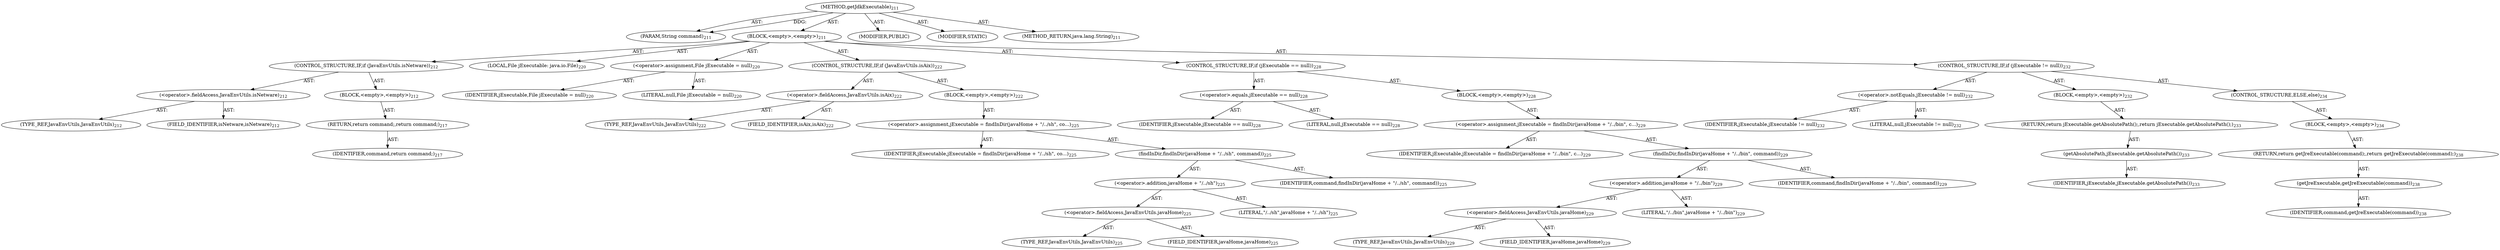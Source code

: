 digraph "getJdkExecutable" {  
"111669149699" [label = <(METHOD,getJdkExecutable)<SUB>211</SUB>> ]
"115964116994" [label = <(PARAM,String command)<SUB>211</SUB>> ]
"25769803784" [label = <(BLOCK,&lt;empty&gt;,&lt;empty&gt;)<SUB>211</SUB>> ]
"47244640261" [label = <(CONTROL_STRUCTURE,IF,if (JavaEnvUtils.isNetware))<SUB>212</SUB>> ]
"30064771090" [label = <(&lt;operator&gt;.fieldAccess,JavaEnvUtils.isNetware)<SUB>212</SUB>> ]
"180388626438" [label = <(TYPE_REF,JavaEnvUtils,JavaEnvUtils)<SUB>212</SUB>> ]
"55834574854" [label = <(FIELD_IDENTIFIER,isNetware,isNetware)<SUB>212</SUB>> ]
"25769803785" [label = <(BLOCK,&lt;empty&gt;,&lt;empty&gt;)<SUB>212</SUB>> ]
"146028888069" [label = <(RETURN,return command;,return command;)<SUB>217</SUB>> ]
"68719476747" [label = <(IDENTIFIER,command,return command;)<SUB>217</SUB>> ]
"94489280513" [label = <(LOCAL,File jExecutable: java.io.File)<SUB>220</SUB>> ]
"30064771091" [label = <(&lt;operator&gt;.assignment,File jExecutable = null)<SUB>220</SUB>> ]
"68719476748" [label = <(IDENTIFIER,jExecutable,File jExecutable = null)<SUB>220</SUB>> ]
"90194313221" [label = <(LITERAL,null,File jExecutable = null)<SUB>220</SUB>> ]
"47244640262" [label = <(CONTROL_STRUCTURE,IF,if (JavaEnvUtils.isAix))<SUB>222</SUB>> ]
"30064771092" [label = <(&lt;operator&gt;.fieldAccess,JavaEnvUtils.isAix)<SUB>222</SUB>> ]
"180388626439" [label = <(TYPE_REF,JavaEnvUtils,JavaEnvUtils)<SUB>222</SUB>> ]
"55834574855" [label = <(FIELD_IDENTIFIER,isAix,isAix)<SUB>222</SUB>> ]
"25769803786" [label = <(BLOCK,&lt;empty&gt;,&lt;empty&gt;)<SUB>222</SUB>> ]
"30064771093" [label = <(&lt;operator&gt;.assignment,jExecutable = findInDir(javaHome + &quot;/../sh&quot;, co...)<SUB>225</SUB>> ]
"68719476749" [label = <(IDENTIFIER,jExecutable,jExecutable = findInDir(javaHome + &quot;/../sh&quot;, co...)<SUB>225</SUB>> ]
"30064771094" [label = <(findInDir,findInDir(javaHome + &quot;/../sh&quot;, command))<SUB>225</SUB>> ]
"30064771095" [label = <(&lt;operator&gt;.addition,javaHome + &quot;/../sh&quot;)<SUB>225</SUB>> ]
"30064771096" [label = <(&lt;operator&gt;.fieldAccess,JavaEnvUtils.javaHome)<SUB>225</SUB>> ]
"180388626440" [label = <(TYPE_REF,JavaEnvUtils,JavaEnvUtils)<SUB>225</SUB>> ]
"55834574856" [label = <(FIELD_IDENTIFIER,javaHome,javaHome)<SUB>225</SUB>> ]
"90194313222" [label = <(LITERAL,&quot;/../sh&quot;,javaHome + &quot;/../sh&quot;)<SUB>225</SUB>> ]
"68719476750" [label = <(IDENTIFIER,command,findInDir(javaHome + &quot;/../sh&quot;, command))<SUB>225</SUB>> ]
"47244640263" [label = <(CONTROL_STRUCTURE,IF,if (jExecutable == null))<SUB>228</SUB>> ]
"30064771097" [label = <(&lt;operator&gt;.equals,jExecutable == null)<SUB>228</SUB>> ]
"68719476751" [label = <(IDENTIFIER,jExecutable,jExecutable == null)<SUB>228</SUB>> ]
"90194313223" [label = <(LITERAL,null,jExecutable == null)<SUB>228</SUB>> ]
"25769803787" [label = <(BLOCK,&lt;empty&gt;,&lt;empty&gt;)<SUB>228</SUB>> ]
"30064771098" [label = <(&lt;operator&gt;.assignment,jExecutable = findInDir(javaHome + &quot;/../bin&quot;, c...)<SUB>229</SUB>> ]
"68719476752" [label = <(IDENTIFIER,jExecutable,jExecutable = findInDir(javaHome + &quot;/../bin&quot;, c...)<SUB>229</SUB>> ]
"30064771099" [label = <(findInDir,findInDir(javaHome + &quot;/../bin&quot;, command))<SUB>229</SUB>> ]
"30064771100" [label = <(&lt;operator&gt;.addition,javaHome + &quot;/../bin&quot;)<SUB>229</SUB>> ]
"30064771101" [label = <(&lt;operator&gt;.fieldAccess,JavaEnvUtils.javaHome)<SUB>229</SUB>> ]
"180388626441" [label = <(TYPE_REF,JavaEnvUtils,JavaEnvUtils)<SUB>229</SUB>> ]
"55834574857" [label = <(FIELD_IDENTIFIER,javaHome,javaHome)<SUB>229</SUB>> ]
"90194313224" [label = <(LITERAL,&quot;/../bin&quot;,javaHome + &quot;/../bin&quot;)<SUB>229</SUB>> ]
"68719476753" [label = <(IDENTIFIER,command,findInDir(javaHome + &quot;/../bin&quot;, command))<SUB>229</SUB>> ]
"47244640264" [label = <(CONTROL_STRUCTURE,IF,if (jExecutable != null))<SUB>232</SUB>> ]
"30064771102" [label = <(&lt;operator&gt;.notEquals,jExecutable != null)<SUB>232</SUB>> ]
"68719476754" [label = <(IDENTIFIER,jExecutable,jExecutable != null)<SUB>232</SUB>> ]
"90194313225" [label = <(LITERAL,null,jExecutable != null)<SUB>232</SUB>> ]
"25769803788" [label = <(BLOCK,&lt;empty&gt;,&lt;empty&gt;)<SUB>232</SUB>> ]
"146028888070" [label = <(RETURN,return jExecutable.getAbsolutePath();,return jExecutable.getAbsolutePath();)<SUB>233</SUB>> ]
"30064771103" [label = <(getAbsolutePath,jExecutable.getAbsolutePath())<SUB>233</SUB>> ]
"68719476755" [label = <(IDENTIFIER,jExecutable,jExecutable.getAbsolutePath())<SUB>233</SUB>> ]
"47244640265" [label = <(CONTROL_STRUCTURE,ELSE,else)<SUB>234</SUB>> ]
"25769803789" [label = <(BLOCK,&lt;empty&gt;,&lt;empty&gt;)<SUB>234</SUB>> ]
"146028888071" [label = <(RETURN,return getJreExecutable(command);,return getJreExecutable(command);)<SUB>238</SUB>> ]
"30064771104" [label = <(getJreExecutable,getJreExecutable(command))<SUB>238</SUB>> ]
"68719476756" [label = <(IDENTIFIER,command,getJreExecutable(command))<SUB>238</SUB>> ]
"133143986208" [label = <(MODIFIER,PUBLIC)> ]
"133143986209" [label = <(MODIFIER,STATIC)> ]
"128849018883" [label = <(METHOD_RETURN,java.lang.String)<SUB>211</SUB>> ]
  "111669149699" -> "115964116994"  [ label = "AST: "] 
  "111669149699" -> "25769803784"  [ label = "AST: "] 
  "111669149699" -> "133143986208"  [ label = "AST: "] 
  "111669149699" -> "133143986209"  [ label = "AST: "] 
  "111669149699" -> "128849018883"  [ label = "AST: "] 
  "25769803784" -> "47244640261"  [ label = "AST: "] 
  "25769803784" -> "94489280513"  [ label = "AST: "] 
  "25769803784" -> "30064771091"  [ label = "AST: "] 
  "25769803784" -> "47244640262"  [ label = "AST: "] 
  "25769803784" -> "47244640263"  [ label = "AST: "] 
  "25769803784" -> "47244640264"  [ label = "AST: "] 
  "47244640261" -> "30064771090"  [ label = "AST: "] 
  "47244640261" -> "25769803785"  [ label = "AST: "] 
  "30064771090" -> "180388626438"  [ label = "AST: "] 
  "30064771090" -> "55834574854"  [ label = "AST: "] 
  "25769803785" -> "146028888069"  [ label = "AST: "] 
  "146028888069" -> "68719476747"  [ label = "AST: "] 
  "30064771091" -> "68719476748"  [ label = "AST: "] 
  "30064771091" -> "90194313221"  [ label = "AST: "] 
  "47244640262" -> "30064771092"  [ label = "AST: "] 
  "47244640262" -> "25769803786"  [ label = "AST: "] 
  "30064771092" -> "180388626439"  [ label = "AST: "] 
  "30064771092" -> "55834574855"  [ label = "AST: "] 
  "25769803786" -> "30064771093"  [ label = "AST: "] 
  "30064771093" -> "68719476749"  [ label = "AST: "] 
  "30064771093" -> "30064771094"  [ label = "AST: "] 
  "30064771094" -> "30064771095"  [ label = "AST: "] 
  "30064771094" -> "68719476750"  [ label = "AST: "] 
  "30064771095" -> "30064771096"  [ label = "AST: "] 
  "30064771095" -> "90194313222"  [ label = "AST: "] 
  "30064771096" -> "180388626440"  [ label = "AST: "] 
  "30064771096" -> "55834574856"  [ label = "AST: "] 
  "47244640263" -> "30064771097"  [ label = "AST: "] 
  "47244640263" -> "25769803787"  [ label = "AST: "] 
  "30064771097" -> "68719476751"  [ label = "AST: "] 
  "30064771097" -> "90194313223"  [ label = "AST: "] 
  "25769803787" -> "30064771098"  [ label = "AST: "] 
  "30064771098" -> "68719476752"  [ label = "AST: "] 
  "30064771098" -> "30064771099"  [ label = "AST: "] 
  "30064771099" -> "30064771100"  [ label = "AST: "] 
  "30064771099" -> "68719476753"  [ label = "AST: "] 
  "30064771100" -> "30064771101"  [ label = "AST: "] 
  "30064771100" -> "90194313224"  [ label = "AST: "] 
  "30064771101" -> "180388626441"  [ label = "AST: "] 
  "30064771101" -> "55834574857"  [ label = "AST: "] 
  "47244640264" -> "30064771102"  [ label = "AST: "] 
  "47244640264" -> "25769803788"  [ label = "AST: "] 
  "47244640264" -> "47244640265"  [ label = "AST: "] 
  "30064771102" -> "68719476754"  [ label = "AST: "] 
  "30064771102" -> "90194313225"  [ label = "AST: "] 
  "25769803788" -> "146028888070"  [ label = "AST: "] 
  "146028888070" -> "30064771103"  [ label = "AST: "] 
  "30064771103" -> "68719476755"  [ label = "AST: "] 
  "47244640265" -> "25769803789"  [ label = "AST: "] 
  "25769803789" -> "146028888071"  [ label = "AST: "] 
  "146028888071" -> "30064771104"  [ label = "AST: "] 
  "30064771104" -> "68719476756"  [ label = "AST: "] 
  "111669149699" -> "115964116994"  [ label = "DDG: "] 
}
